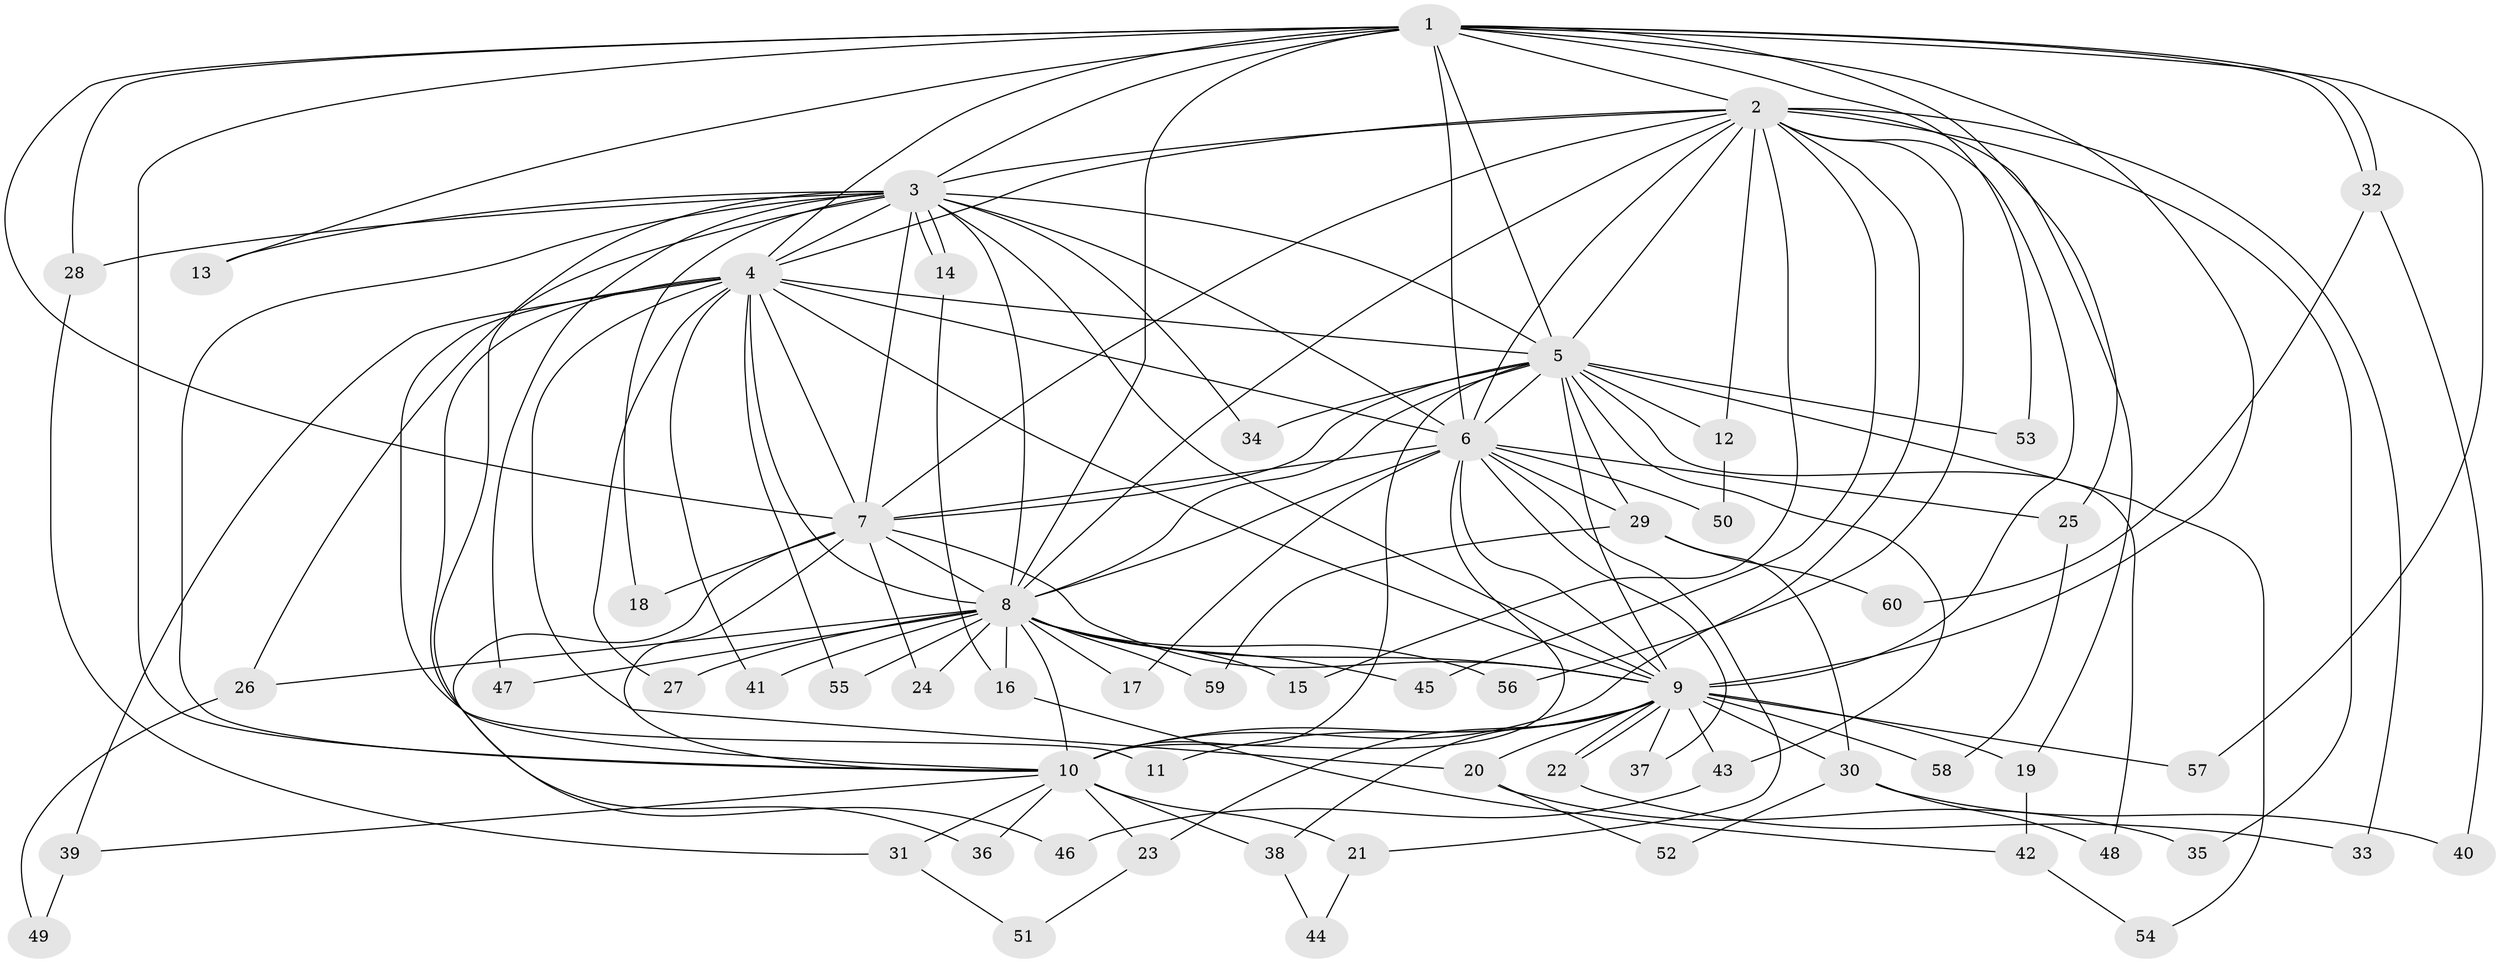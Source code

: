 // Generated by graph-tools (version 1.1) at 2025/25/03/09/25 03:25:48]
// undirected, 60 vertices, 145 edges
graph export_dot {
graph [start="1"]
  node [color=gray90,style=filled];
  1;
  2;
  3;
  4;
  5;
  6;
  7;
  8;
  9;
  10;
  11;
  12;
  13;
  14;
  15;
  16;
  17;
  18;
  19;
  20;
  21;
  22;
  23;
  24;
  25;
  26;
  27;
  28;
  29;
  30;
  31;
  32;
  33;
  34;
  35;
  36;
  37;
  38;
  39;
  40;
  41;
  42;
  43;
  44;
  45;
  46;
  47;
  48;
  49;
  50;
  51;
  52;
  53;
  54;
  55;
  56;
  57;
  58;
  59;
  60;
  1 -- 2;
  1 -- 3;
  1 -- 4;
  1 -- 5;
  1 -- 6;
  1 -- 7;
  1 -- 8;
  1 -- 9;
  1 -- 10;
  1 -- 13;
  1 -- 25;
  1 -- 28;
  1 -- 32;
  1 -- 32;
  1 -- 53;
  1 -- 57;
  2 -- 3;
  2 -- 4;
  2 -- 5;
  2 -- 6;
  2 -- 7;
  2 -- 8;
  2 -- 9;
  2 -- 10;
  2 -- 12;
  2 -- 15;
  2 -- 19;
  2 -- 33;
  2 -- 35;
  2 -- 45;
  2 -- 56;
  3 -- 4;
  3 -- 5;
  3 -- 6;
  3 -- 7;
  3 -- 8;
  3 -- 9;
  3 -- 10;
  3 -- 13;
  3 -- 14;
  3 -- 14;
  3 -- 18;
  3 -- 26;
  3 -- 28;
  3 -- 34;
  3 -- 46;
  3 -- 47;
  4 -- 5;
  4 -- 6;
  4 -- 7;
  4 -- 8;
  4 -- 9;
  4 -- 10;
  4 -- 11;
  4 -- 20;
  4 -- 27;
  4 -- 39;
  4 -- 41;
  4 -- 55;
  5 -- 6;
  5 -- 7;
  5 -- 8;
  5 -- 9;
  5 -- 10;
  5 -- 12;
  5 -- 29;
  5 -- 34;
  5 -- 43;
  5 -- 48;
  5 -- 53;
  5 -- 54;
  6 -- 7;
  6 -- 8;
  6 -- 9;
  6 -- 10;
  6 -- 17;
  6 -- 21;
  6 -- 25;
  6 -- 29;
  6 -- 37;
  6 -- 50;
  7 -- 8;
  7 -- 9;
  7 -- 10;
  7 -- 18;
  7 -- 24;
  7 -- 36;
  8 -- 9;
  8 -- 10;
  8 -- 15;
  8 -- 16;
  8 -- 17;
  8 -- 24;
  8 -- 26;
  8 -- 27;
  8 -- 41;
  8 -- 45;
  8 -- 47;
  8 -- 55;
  8 -- 56;
  8 -- 59;
  9 -- 10;
  9 -- 11;
  9 -- 19;
  9 -- 20;
  9 -- 22;
  9 -- 22;
  9 -- 23;
  9 -- 30;
  9 -- 37;
  9 -- 38;
  9 -- 43;
  9 -- 57;
  9 -- 58;
  10 -- 21;
  10 -- 23;
  10 -- 31;
  10 -- 36;
  10 -- 38;
  10 -- 39;
  12 -- 50;
  14 -- 16;
  16 -- 42;
  19 -- 42;
  20 -- 35;
  20 -- 52;
  21 -- 44;
  22 -- 33;
  23 -- 51;
  25 -- 58;
  26 -- 49;
  28 -- 31;
  29 -- 30;
  29 -- 59;
  29 -- 60;
  30 -- 40;
  30 -- 48;
  30 -- 52;
  31 -- 51;
  32 -- 40;
  32 -- 60;
  38 -- 44;
  39 -- 49;
  42 -- 54;
  43 -- 46;
}
